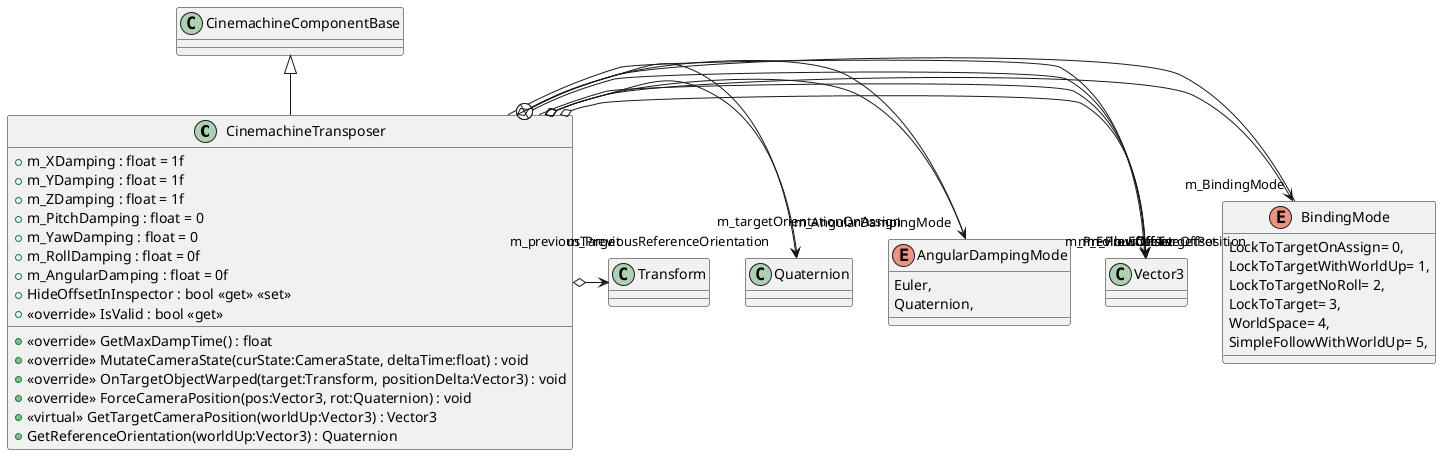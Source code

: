 @startuml
class CinemachineTransposer {
    + m_XDamping : float = 1f
    + m_YDamping : float = 1f
    + m_ZDamping : float = 1f
    + m_PitchDamping : float = 0
    + m_YawDamping : float = 0
    + m_RollDamping : float = 0f
    + m_AngularDamping : float = 0f
    + HideOffsetInInspector : bool <<get>> <<set>>
    + <<override>> IsValid : bool <<get>>
    + <<override>> GetMaxDampTime() : float
    + <<override>> MutateCameraState(curState:CameraState, deltaTime:float) : void
    + <<override>> OnTargetObjectWarped(target:Transform, positionDelta:Vector3) : void
    + <<override>> ForceCameraPosition(pos:Vector3, rot:Quaternion) : void
    + <<virtual>> GetTargetCameraPosition(worldUp:Vector3) : Vector3
    + GetReferenceOrientation(worldUp:Vector3) : Quaternion
}
enum BindingMode {
    LockToTargetOnAssign= 0,
    LockToTargetWithWorldUp= 1,
    LockToTargetNoRoll= 2,
    LockToTarget= 3,
    WorldSpace= 4,
    SimpleFollowWithWorldUp= 5,
}
enum AngularDampingMode {
    Euler,
    Quaternion,
}
CinemachineComponentBase <|-- CinemachineTransposer
CinemachineTransposer o-> "m_BindingMode" BindingMode
CinemachineTransposer o-> "m_FollowOffset" Vector3
CinemachineTransposer o-> "m_AngularDampingMode" AngularDampingMode
CinemachineTransposer --> "EffectiveOffset" Vector3
CinemachineTransposer o-> "m_PreviousTargetPosition" Vector3
CinemachineTransposer o-> "m_PreviousReferenceOrientation" Quaternion
CinemachineTransposer o-> "m_targetOrientationOnAssign" Quaternion
CinemachineTransposer --> "m_PreviousOffset" Vector3
CinemachineTransposer o-> "m_previousTarget" Transform
CinemachineTransposer +-- BindingMode
CinemachineTransposer +-- AngularDampingMode
@enduml
